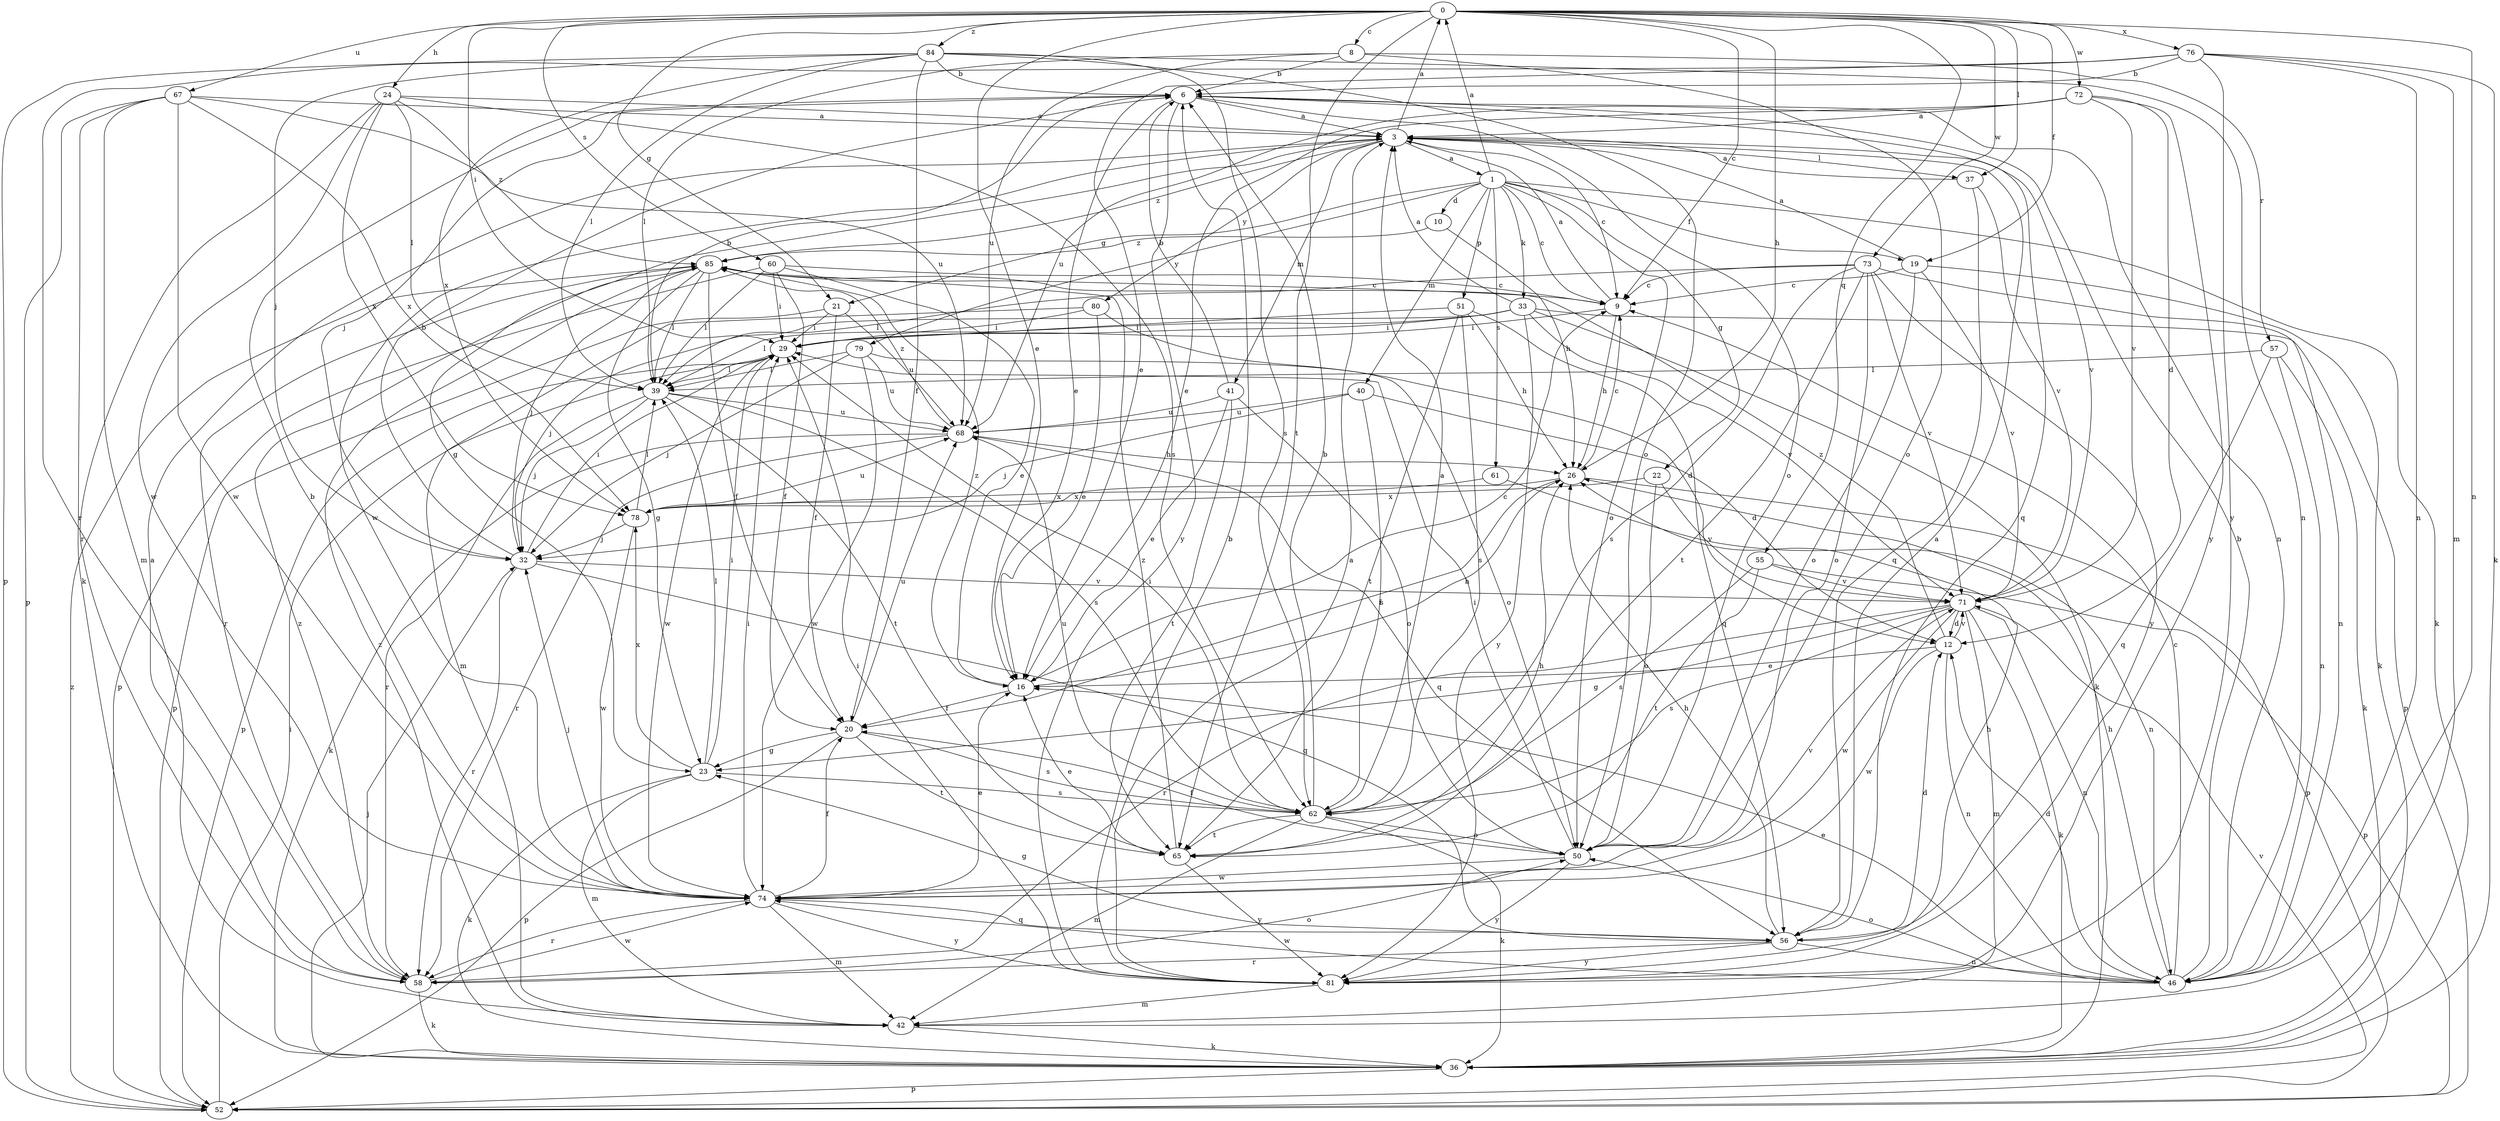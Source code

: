 strict digraph  {
0;
1;
3;
6;
8;
9;
10;
12;
16;
19;
20;
21;
22;
23;
24;
26;
29;
32;
33;
36;
37;
39;
40;
41;
42;
46;
50;
51;
52;
55;
56;
57;
58;
60;
61;
62;
65;
67;
68;
71;
72;
73;
74;
76;
78;
79;
80;
81;
84;
85;
0 -> 8  [label=c];
0 -> 9  [label=c];
0 -> 16  [label=e];
0 -> 19  [label=f];
0 -> 21  [label=g];
0 -> 24  [label=h];
0 -> 26  [label=h];
0 -> 29  [label=i];
0 -> 37  [label=l];
0 -> 46  [label=n];
0 -> 55  [label=q];
0 -> 60  [label=s];
0 -> 65  [label=t];
0 -> 67  [label=u];
0 -> 72  [label=w];
0 -> 73  [label=w];
0 -> 76  [label=x];
0 -> 84  [label=z];
1 -> 0  [label=a];
1 -> 9  [label=c];
1 -> 10  [label=d];
1 -> 19  [label=f];
1 -> 21  [label=g];
1 -> 22  [label=g];
1 -> 33  [label=k];
1 -> 36  [label=k];
1 -> 40  [label=m];
1 -> 50  [label=o];
1 -> 51  [label=p];
1 -> 61  [label=s];
1 -> 79  [label=y];
3 -> 0  [label=a];
3 -> 1  [label=a];
3 -> 9  [label=c];
3 -> 23  [label=g];
3 -> 37  [label=l];
3 -> 41  [label=m];
3 -> 71  [label=v];
3 -> 74  [label=w];
3 -> 80  [label=y];
3 -> 85  [label=z];
6 -> 3  [label=a];
6 -> 16  [label=e];
6 -> 32  [label=j];
6 -> 46  [label=n];
6 -> 50  [label=o];
6 -> 56  [label=q];
6 -> 81  [label=y];
8 -> 6  [label=b];
8 -> 39  [label=l];
8 -> 50  [label=o];
8 -> 57  [label=r];
8 -> 68  [label=u];
9 -> 3  [label=a];
9 -> 26  [label=h];
9 -> 29  [label=i];
10 -> 26  [label=h];
10 -> 85  [label=z];
12 -> 16  [label=e];
12 -> 46  [label=n];
12 -> 71  [label=v];
12 -> 74  [label=w];
12 -> 85  [label=z];
16 -> 9  [label=c];
16 -> 20  [label=f];
16 -> 26  [label=h];
16 -> 85  [label=z];
19 -> 3  [label=a];
19 -> 9  [label=c];
19 -> 36  [label=k];
19 -> 50  [label=o];
19 -> 71  [label=v];
20 -> 23  [label=g];
20 -> 52  [label=p];
20 -> 62  [label=s];
20 -> 65  [label=t];
20 -> 68  [label=u];
21 -> 20  [label=f];
21 -> 29  [label=i];
21 -> 52  [label=p];
21 -> 68  [label=u];
22 -> 50  [label=o];
22 -> 71  [label=v];
22 -> 78  [label=x];
23 -> 29  [label=i];
23 -> 36  [label=k];
23 -> 39  [label=l];
23 -> 42  [label=m];
23 -> 62  [label=s];
23 -> 78  [label=x];
24 -> 3  [label=a];
24 -> 39  [label=l];
24 -> 58  [label=r];
24 -> 62  [label=s];
24 -> 74  [label=w];
24 -> 78  [label=x];
24 -> 85  [label=z];
26 -> 9  [label=c];
26 -> 20  [label=f];
26 -> 52  [label=p];
26 -> 78  [label=x];
29 -> 39  [label=l];
29 -> 52  [label=p];
29 -> 74  [label=w];
32 -> 6  [label=b];
32 -> 29  [label=i];
32 -> 56  [label=q];
32 -> 58  [label=r];
32 -> 71  [label=v];
33 -> 3  [label=a];
33 -> 29  [label=i];
33 -> 32  [label=j];
33 -> 36  [label=k];
33 -> 39  [label=l];
33 -> 52  [label=p];
33 -> 71  [label=v];
33 -> 81  [label=y];
36 -> 32  [label=j];
36 -> 52  [label=p];
37 -> 3  [label=a];
37 -> 56  [label=q];
37 -> 71  [label=v];
39 -> 6  [label=b];
39 -> 32  [label=j];
39 -> 58  [label=r];
39 -> 62  [label=s];
39 -> 65  [label=t];
39 -> 68  [label=u];
40 -> 12  [label=d];
40 -> 32  [label=j];
40 -> 62  [label=s];
40 -> 68  [label=u];
41 -> 6  [label=b];
41 -> 16  [label=e];
41 -> 50  [label=o];
41 -> 65  [label=t];
41 -> 68  [label=u];
42 -> 36  [label=k];
42 -> 85  [label=z];
46 -> 6  [label=b];
46 -> 9  [label=c];
46 -> 12  [label=d];
46 -> 16  [label=e];
46 -> 26  [label=h];
46 -> 50  [label=o];
46 -> 74  [label=w];
50 -> 20  [label=f];
50 -> 29  [label=i];
50 -> 74  [label=w];
50 -> 81  [label=y];
51 -> 26  [label=h];
51 -> 29  [label=i];
51 -> 56  [label=q];
51 -> 62  [label=s];
51 -> 65  [label=t];
52 -> 29  [label=i];
52 -> 71  [label=v];
52 -> 85  [label=z];
55 -> 52  [label=p];
55 -> 62  [label=s];
55 -> 65  [label=t];
55 -> 71  [label=v];
56 -> 3  [label=a];
56 -> 12  [label=d];
56 -> 23  [label=g];
56 -> 26  [label=h];
56 -> 46  [label=n];
56 -> 58  [label=r];
56 -> 81  [label=y];
57 -> 36  [label=k];
57 -> 39  [label=l];
57 -> 46  [label=n];
57 -> 56  [label=q];
58 -> 3  [label=a];
58 -> 36  [label=k];
58 -> 50  [label=o];
58 -> 74  [label=w];
58 -> 85  [label=z];
60 -> 9  [label=c];
60 -> 16  [label=e];
60 -> 20  [label=f];
60 -> 29  [label=i];
60 -> 39  [label=l];
60 -> 52  [label=p];
61 -> 46  [label=n];
61 -> 78  [label=x];
62 -> 3  [label=a];
62 -> 6  [label=b];
62 -> 29  [label=i];
62 -> 36  [label=k];
62 -> 42  [label=m];
62 -> 50  [label=o];
62 -> 65  [label=t];
62 -> 68  [label=u];
65 -> 16  [label=e];
65 -> 26  [label=h];
65 -> 81  [label=y];
65 -> 85  [label=z];
67 -> 3  [label=a];
67 -> 36  [label=k];
67 -> 42  [label=m];
67 -> 52  [label=p];
67 -> 68  [label=u];
67 -> 74  [label=w];
67 -> 78  [label=x];
68 -> 26  [label=h];
68 -> 36  [label=k];
68 -> 56  [label=q];
68 -> 58  [label=r];
68 -> 85  [label=z];
71 -> 12  [label=d];
71 -> 23  [label=g];
71 -> 36  [label=k];
71 -> 42  [label=m];
71 -> 46  [label=n];
71 -> 58  [label=r];
71 -> 62  [label=s];
71 -> 74  [label=w];
72 -> 3  [label=a];
72 -> 12  [label=d];
72 -> 16  [label=e];
72 -> 68  [label=u];
72 -> 71  [label=v];
72 -> 81  [label=y];
73 -> 9  [label=c];
73 -> 39  [label=l];
73 -> 46  [label=n];
73 -> 50  [label=o];
73 -> 62  [label=s];
73 -> 65  [label=t];
73 -> 71  [label=v];
73 -> 81  [label=y];
74 -> 6  [label=b];
74 -> 16  [label=e];
74 -> 20  [label=f];
74 -> 29  [label=i];
74 -> 32  [label=j];
74 -> 42  [label=m];
74 -> 56  [label=q];
74 -> 58  [label=r];
74 -> 71  [label=v];
74 -> 81  [label=y];
76 -> 6  [label=b];
76 -> 16  [label=e];
76 -> 36  [label=k];
76 -> 42  [label=m];
76 -> 46  [label=n];
76 -> 58  [label=r];
76 -> 81  [label=y];
78 -> 32  [label=j];
78 -> 39  [label=l];
78 -> 68  [label=u];
78 -> 74  [label=w];
79 -> 32  [label=j];
79 -> 39  [label=l];
79 -> 50  [label=o];
79 -> 68  [label=u];
79 -> 74  [label=w];
80 -> 12  [label=d];
80 -> 16  [label=e];
80 -> 29  [label=i];
80 -> 42  [label=m];
81 -> 3  [label=a];
81 -> 6  [label=b];
81 -> 26  [label=h];
81 -> 29  [label=i];
81 -> 42  [label=m];
84 -> 6  [label=b];
84 -> 20  [label=f];
84 -> 32  [label=j];
84 -> 39  [label=l];
84 -> 46  [label=n];
84 -> 50  [label=o];
84 -> 52  [label=p];
84 -> 62  [label=s];
84 -> 78  [label=x];
85 -> 9  [label=c];
85 -> 20  [label=f];
85 -> 23  [label=g];
85 -> 32  [label=j];
85 -> 39  [label=l];
85 -> 58  [label=r];
}
